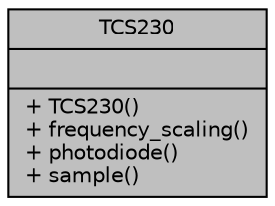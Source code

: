 digraph "TCS230"
{
  edge [fontname="Helvetica",fontsize="10",labelfontname="Helvetica",labelfontsize="10"];
  node [fontname="Helvetica",fontsize="10",shape=record];
  Node1 [label="{TCS230\n||+ TCS230()\l+ frequency_scaling()\l+ photodiode()\l+ sample()\l}",height=0.2,width=0.4,color="black", fillcolor="grey75", style="filled", fontcolor="black"];
}
